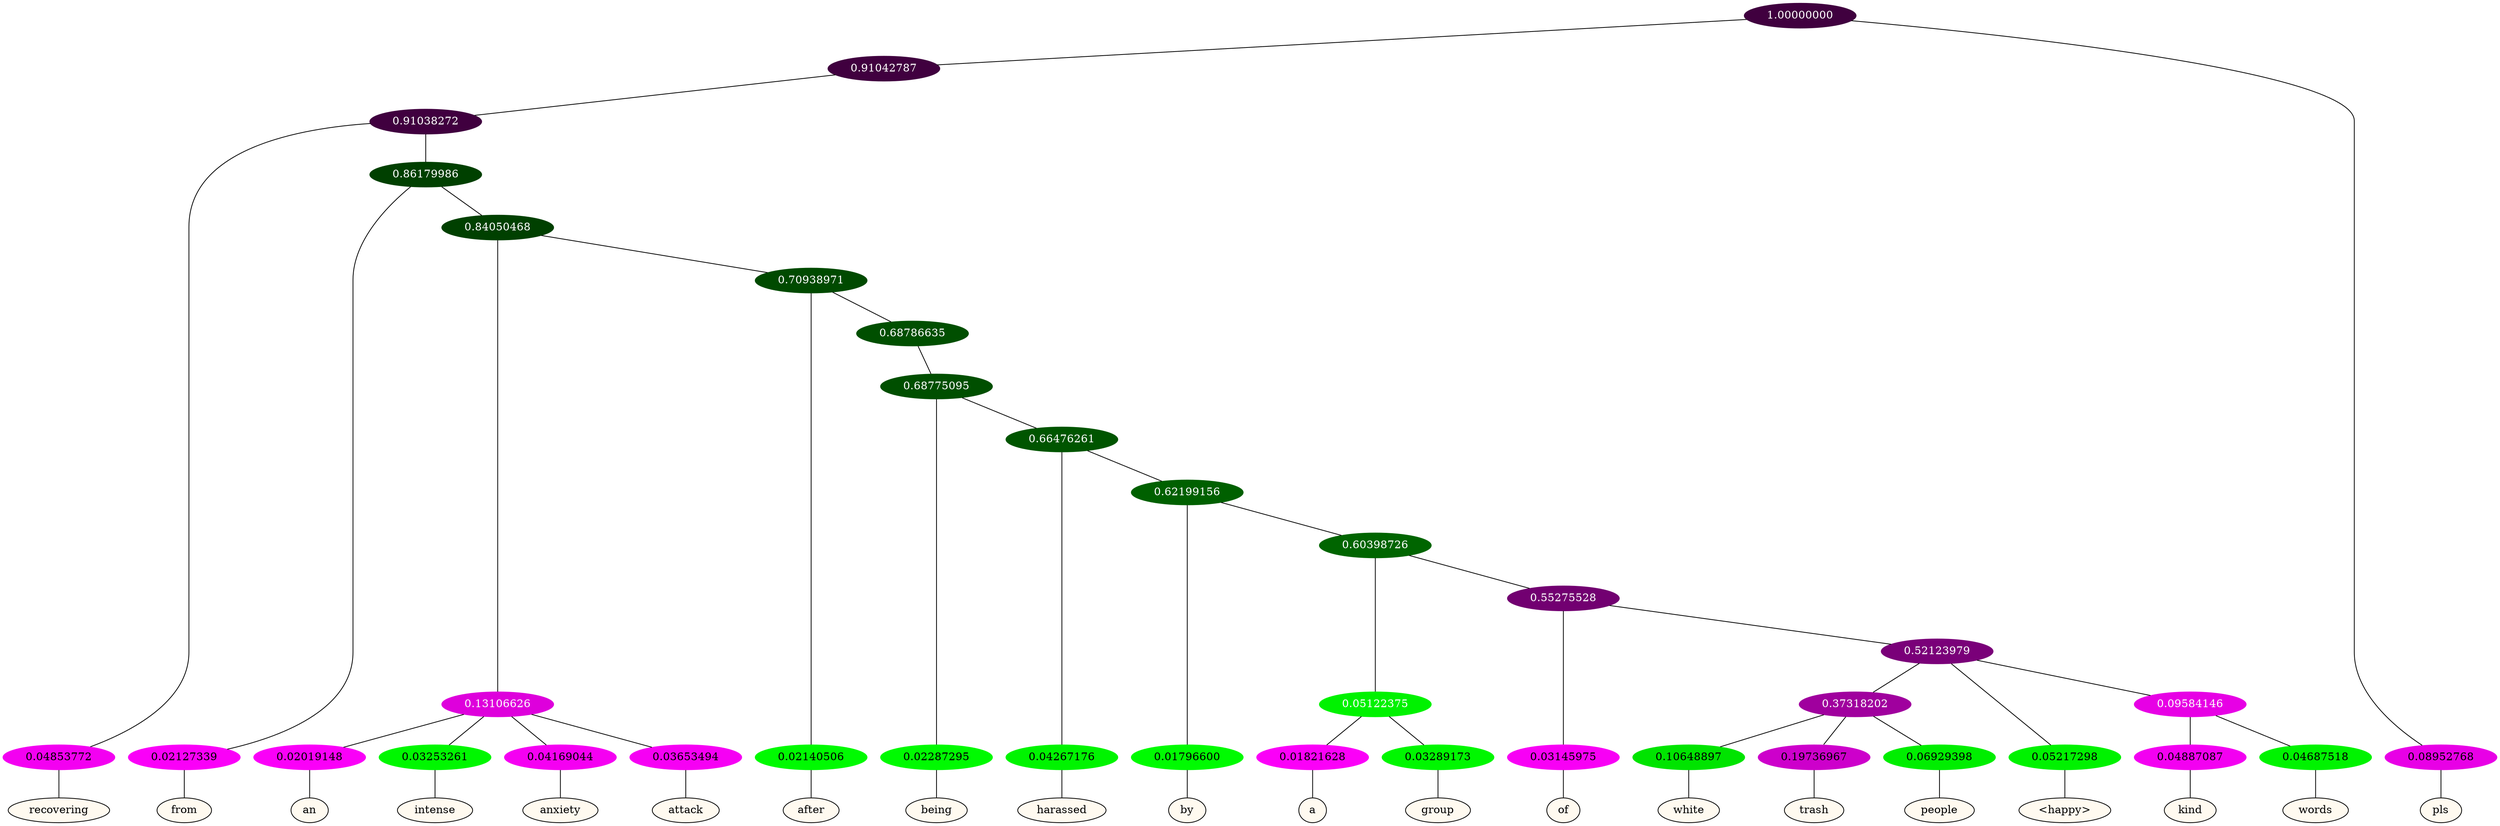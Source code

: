 graph {
	node [format=png height=0.15 nodesep=0.001 ordering=out overlap=prism overlap_scaling=0.01 ranksep=0.001 ratio=0.2 style=filled width=0.15]
	{
		rank=same
		a_w_4 [label=recovering color=black fillcolor=floralwhite style="filled,solid"]
		a_w_6 [label=from color=black fillcolor=floralwhite style="filled,solid"]
		a_w_10 [label=an color=black fillcolor=floralwhite style="filled,solid"]
		a_w_11 [label=intense color=black fillcolor=floralwhite style="filled,solid"]
		a_w_12 [label=anxiety color=black fillcolor=floralwhite style="filled,solid"]
		a_w_13 [label=attack color=black fillcolor=floralwhite style="filled,solid"]
		a_w_14 [label=after color=black fillcolor=floralwhite style="filled,solid"]
		a_w_17 [label=being color=black fillcolor=floralwhite style="filled,solid"]
		a_w_19 [label=harassed color=black fillcolor=floralwhite style="filled,solid"]
		a_w_21 [label=by color=black fillcolor=floralwhite style="filled,solid"]
		a_w_25 [label=a color=black fillcolor=floralwhite style="filled,solid"]
		a_w_26 [label=group color=black fillcolor=floralwhite style="filled,solid"]
		a_w_27 [label=of color=black fillcolor=floralwhite style="filled,solid"]
		a_w_32 [label=white color=black fillcolor=floralwhite style="filled,solid"]
		a_w_33 [label=trash color=black fillcolor=floralwhite style="filled,solid"]
		a_w_34 [label=people color=black fillcolor=floralwhite style="filled,solid"]
		a_w_30 [label="\<happy\>" color=black fillcolor=floralwhite style="filled,solid"]
		a_w_35 [label=kind color=black fillcolor=floralwhite style="filled,solid"]
		a_w_36 [label=words color=black fillcolor=floralwhite style="filled,solid"]
		a_w_2 [label=pls color=black fillcolor=floralwhite style="filled,solid"]
	}
	a_n_4 -- a_w_4
	a_n_6 -- a_w_6
	a_n_10 -- a_w_10
	a_n_11 -- a_w_11
	a_n_12 -- a_w_12
	a_n_13 -- a_w_13
	a_n_14 -- a_w_14
	a_n_17 -- a_w_17
	a_n_19 -- a_w_19
	a_n_21 -- a_w_21
	a_n_25 -- a_w_25
	a_n_26 -- a_w_26
	a_n_27 -- a_w_27
	a_n_32 -- a_w_32
	a_n_33 -- a_w_33
	a_n_34 -- a_w_34
	a_n_30 -- a_w_30
	a_n_35 -- a_w_35
	a_n_36 -- a_w_36
	a_n_2 -- a_w_2
	{
		rank=same
		a_n_4 [label=0.04853772 color="0.835 1.000 0.951" fontcolor=black]
		a_n_6 [label=0.02127339 color="0.835 1.000 0.979" fontcolor=black]
		a_n_10 [label=0.02019148 color="0.835 1.000 0.980" fontcolor=black]
		a_n_11 [label=0.03253261 color="0.334 1.000 0.967" fontcolor=black]
		a_n_12 [label=0.04169044 color="0.835 1.000 0.958" fontcolor=black]
		a_n_13 [label=0.03653494 color="0.835 1.000 0.963" fontcolor=black]
		a_n_14 [label=0.02140506 color="0.334 1.000 0.979" fontcolor=black]
		a_n_17 [label=0.02287295 color="0.334 1.000 0.977" fontcolor=black]
		a_n_19 [label=0.04267176 color="0.334 1.000 0.957" fontcolor=black]
		a_n_21 [label=0.01796600 color="0.334 1.000 0.982" fontcolor=black]
		a_n_25 [label=0.01821628 color="0.835 1.000 0.982" fontcolor=black]
		a_n_26 [label=0.03289173 color="0.334 1.000 0.967" fontcolor=black]
		a_n_27 [label=0.03145975 color="0.835 1.000 0.969" fontcolor=black]
		a_n_32 [label=0.10648897 color="0.334 1.000 0.894" fontcolor=black]
		a_n_33 [label=0.19736967 color="0.835 1.000 0.803" fontcolor=black]
		a_n_34 [label=0.06929398 color="0.334 1.000 0.931" fontcolor=black]
		a_n_30 [label=0.05217298 color="0.334 1.000 0.948" fontcolor=black]
		a_n_35 [label=0.04887087 color="0.835 1.000 0.951" fontcolor=black]
		a_n_36 [label=0.04687518 color="0.334 1.000 0.953" fontcolor=black]
		a_n_2 [label=0.08952768 color="0.835 1.000 0.910" fontcolor=black]
	}
	a_n_0 [label=1.00000000 color="0.835 1.000 0.250" fontcolor=grey99]
	a_n_1 [label=0.91042787 color="0.835 1.000 0.250" fontcolor=grey99]
	a_n_0 -- a_n_1
	a_n_0 -- a_n_2
	a_n_3 [label=0.91038272 color="0.835 1.000 0.250" fontcolor=grey99]
	a_n_1 -- a_n_3
	a_n_3 -- a_n_4
	a_n_5 [label=0.86179986 color="0.334 1.000 0.250" fontcolor=grey99]
	a_n_3 -- a_n_5
	a_n_5 -- a_n_6
	a_n_7 [label=0.84050468 color="0.334 1.000 0.250" fontcolor=grey99]
	a_n_5 -- a_n_7
	a_n_8 [label=0.13106626 color="0.835 1.000 0.869" fontcolor=grey99]
	a_n_7 -- a_n_8
	a_n_9 [label=0.70938971 color="0.334 1.000 0.291" fontcolor=grey99]
	a_n_7 -- a_n_9
	a_n_8 -- a_n_10
	a_n_8 -- a_n_11
	a_n_8 -- a_n_12
	a_n_8 -- a_n_13
	a_n_9 -- a_n_14
	a_n_15 [label=0.68786635 color="0.334 1.000 0.312" fontcolor=grey99]
	a_n_9 -- a_n_15
	a_n_16 [label=0.68775095 color="0.334 1.000 0.312" fontcolor=grey99]
	a_n_15 -- a_n_16
	a_n_16 -- a_n_17
	a_n_18 [label=0.66476261 color="0.334 1.000 0.335" fontcolor=grey99]
	a_n_16 -- a_n_18
	a_n_18 -- a_n_19
	a_n_20 [label=0.62199156 color="0.334 1.000 0.378" fontcolor=grey99]
	a_n_18 -- a_n_20
	a_n_20 -- a_n_21
	a_n_22 [label=0.60398726 color="0.334 1.000 0.396" fontcolor=grey99]
	a_n_20 -- a_n_22
	a_n_23 [label=0.05122375 color="0.334 1.000 0.949" fontcolor=grey99]
	a_n_22 -- a_n_23
	a_n_24 [label=0.55275528 color="0.835 1.000 0.447" fontcolor=grey99]
	a_n_22 -- a_n_24
	a_n_23 -- a_n_25
	a_n_23 -- a_n_26
	a_n_24 -- a_n_27
	a_n_28 [label=0.52123979 color="0.835 1.000 0.479" fontcolor=grey99]
	a_n_24 -- a_n_28
	a_n_29 [label=0.37318202 color="0.835 1.000 0.627" fontcolor=grey99]
	a_n_28 -- a_n_29
	a_n_28 -- a_n_30
	a_n_31 [label=0.09584146 color="0.835 1.000 0.904" fontcolor=grey99]
	a_n_28 -- a_n_31
	a_n_29 -- a_n_32
	a_n_29 -- a_n_33
	a_n_29 -- a_n_34
	a_n_31 -- a_n_35
	a_n_31 -- a_n_36
}
